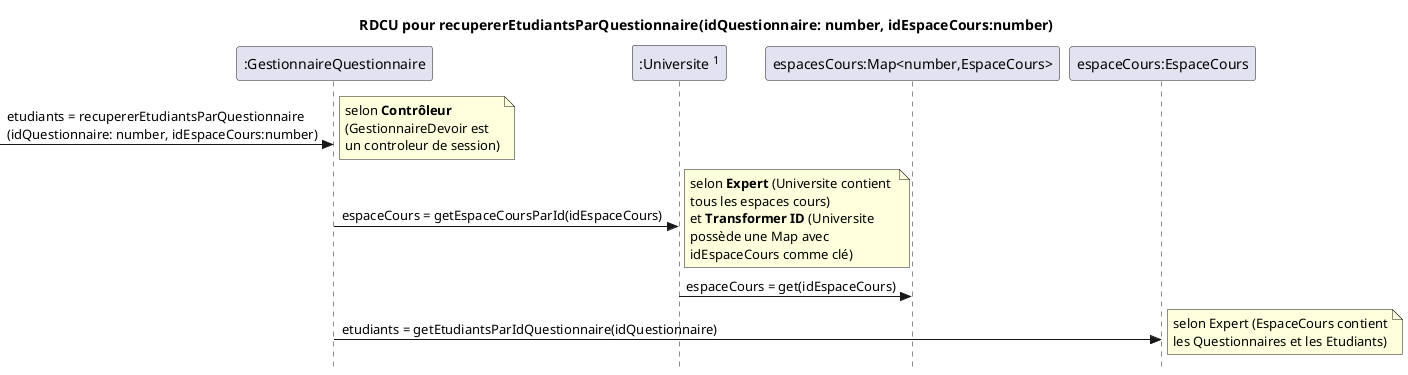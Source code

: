 @startuml
skinparam style strictuml
skinparam defaultfontname Verdana
title RDCU pour <b>recupererEtudiantsParQuestionnaire(idQuestionnaire: number, idEspaceCours:number)</b>
participant ":GestionnaireQuestionnaire" as gq
participant ":Universite <sup>1</sup>" as u
participant "espacesCours:Map<number,EspaceCours>" as mec
participant "espaceCours:EspaceCours" as ec

-> gq : etudiants = recupererEtudiantsParQuestionnaire\n(idQuestionnaire: number, idEspaceCours:number)
note right : selon <b>Contrôleur</b>\n(GestionnaireDevoir est\nun controleur de session)

gq -> u : espaceCours = getEspaceCoursParId(idEspaceCours)
note right : selon <b>Expert</b> (Universite contient \ntous les espaces cours)\net <b>Transformer ID</b> (Universite\npossède une Map avec\nidEspaceCours comme clé)
u -> mec : espaceCours = get(idEspaceCours)

gq -> ec : etudiants = getEtudiantsParIdQuestionnaire(idQuestionnaire)
note right : selon Expert (EspaceCours contient\nles Questionnaires et les Etudiants)

@enduml